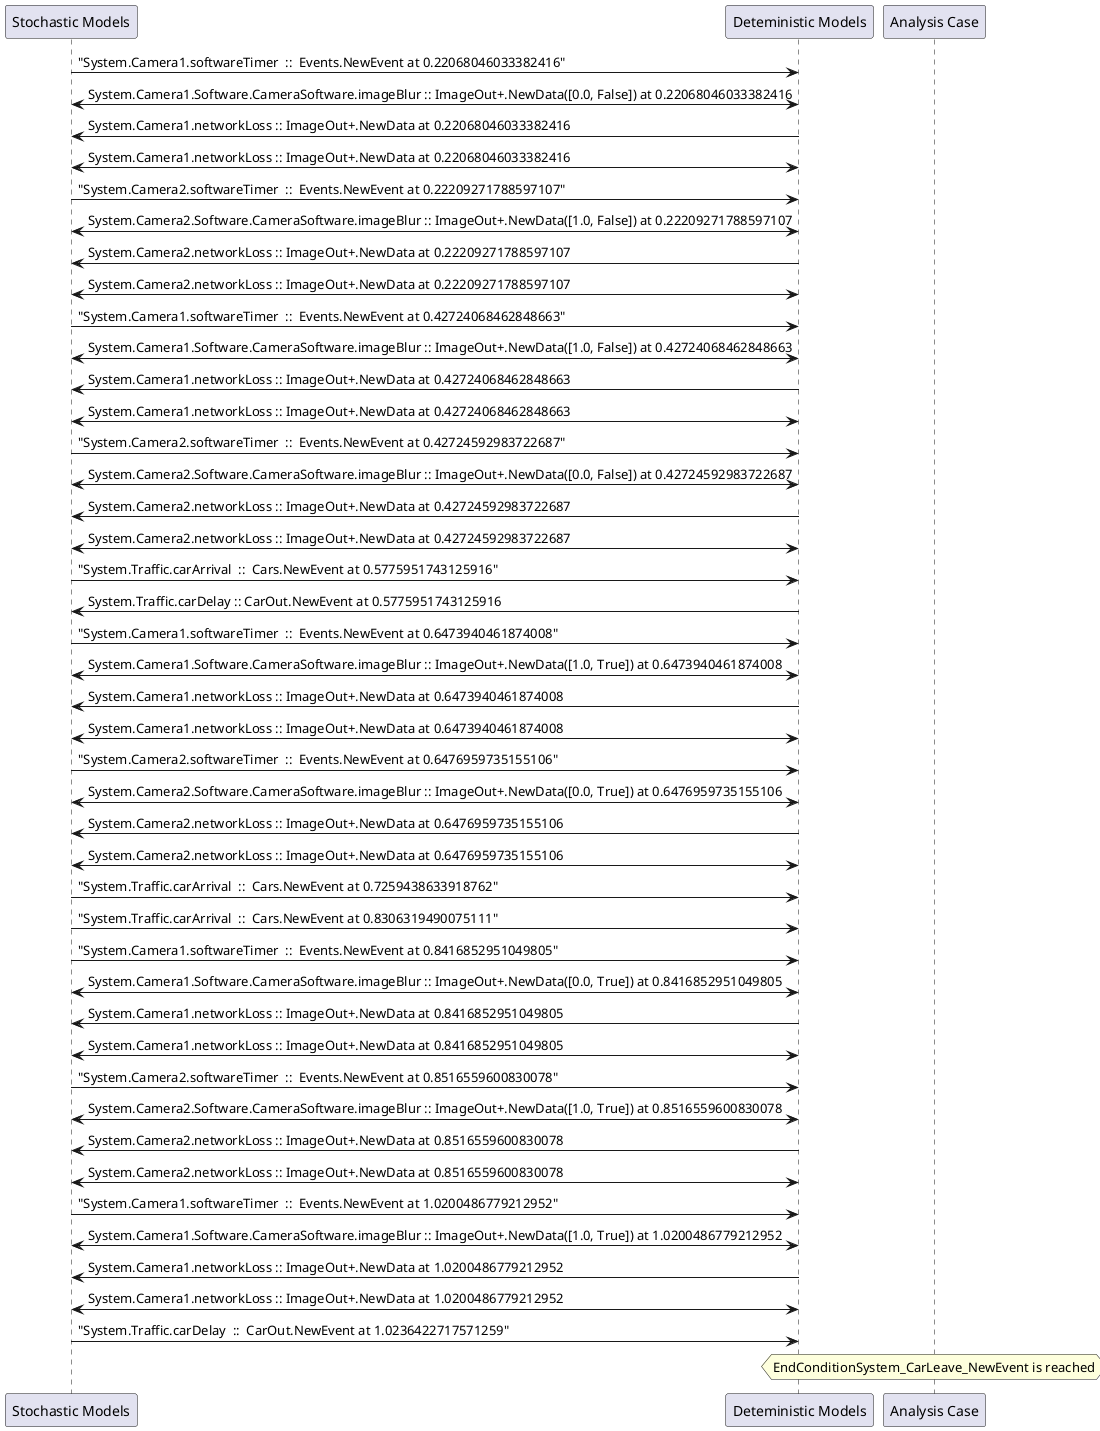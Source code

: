 
	@startuml
	participant "Stochastic Models" as stochmodel
	participant "Deteministic Models" as detmodel
	participant "Analysis Case" as analysis
	{27659_stop} stochmodel -> detmodel : "System.Camera1.softwareTimer  ::  Events.NewEvent at 0.22068046033382416"
detmodel <-> stochmodel : System.Camera1.Software.CameraSoftware.imageBlur :: ImageOut+.NewData([0.0, False]) at 0.22068046033382416
detmodel -> stochmodel : System.Camera1.networkLoss :: ImageOut+.NewData at 0.22068046033382416
detmodel <-> stochmodel : System.Camera1.networkLoss :: ImageOut+.NewData at 0.22068046033382416
{27674_stop} stochmodel -> detmodel : "System.Camera2.softwareTimer  ::  Events.NewEvent at 0.22209271788597107"
detmodel <-> stochmodel : System.Camera2.Software.CameraSoftware.imageBlur :: ImageOut+.NewData([1.0, False]) at 0.22209271788597107
detmodel -> stochmodel : System.Camera2.networkLoss :: ImageOut+.NewData at 0.22209271788597107
detmodel <-> stochmodel : System.Camera2.networkLoss :: ImageOut+.NewData at 0.22209271788597107
{27660_stop} stochmodel -> detmodel : "System.Camera1.softwareTimer  ::  Events.NewEvent at 0.42724068462848663"
detmodel <-> stochmodel : System.Camera1.Software.CameraSoftware.imageBlur :: ImageOut+.NewData([1.0, False]) at 0.42724068462848663
detmodel -> stochmodel : System.Camera1.networkLoss :: ImageOut+.NewData at 0.42724068462848663
detmodel <-> stochmodel : System.Camera1.networkLoss :: ImageOut+.NewData at 0.42724068462848663
{27675_stop} stochmodel -> detmodel : "System.Camera2.softwareTimer  ::  Events.NewEvent at 0.42724592983722687"
detmodel <-> stochmodel : System.Camera2.Software.CameraSoftware.imageBlur :: ImageOut+.NewData([0.0, False]) at 0.42724592983722687
detmodel -> stochmodel : System.Camera2.networkLoss :: ImageOut+.NewData at 0.42724592983722687
detmodel <-> stochmodel : System.Camera2.networkLoss :: ImageOut+.NewData at 0.42724592983722687
{27689_stop} stochmodel -> detmodel : "System.Traffic.carArrival  ::  Cars.NewEvent at 0.5775951743125916"
{27700_start} detmodel -> stochmodel : System.Traffic.carDelay :: CarOut.NewEvent at 0.5775951743125916
{27661_stop} stochmodel -> detmodel : "System.Camera1.softwareTimer  ::  Events.NewEvent at 0.6473940461874008"
detmodel <-> stochmodel : System.Camera1.Software.CameraSoftware.imageBlur :: ImageOut+.NewData([1.0, True]) at 0.6473940461874008
detmodel -> stochmodel : System.Camera1.networkLoss :: ImageOut+.NewData at 0.6473940461874008
detmodel <-> stochmodel : System.Camera1.networkLoss :: ImageOut+.NewData at 0.6473940461874008
{27676_stop} stochmodel -> detmodel : "System.Camera2.softwareTimer  ::  Events.NewEvent at 0.6476959735155106"
detmodel <-> stochmodel : System.Camera2.Software.CameraSoftware.imageBlur :: ImageOut+.NewData([0.0, True]) at 0.6476959735155106
detmodel -> stochmodel : System.Camera2.networkLoss :: ImageOut+.NewData at 0.6476959735155106
detmodel <-> stochmodel : System.Camera2.networkLoss :: ImageOut+.NewData at 0.6476959735155106
{27690_stop} stochmodel -> detmodel : "System.Traffic.carArrival  ::  Cars.NewEvent at 0.7259438633918762"
{27691_stop} stochmodel -> detmodel : "System.Traffic.carArrival  ::  Cars.NewEvent at 0.8306319490075111"
{27662_stop} stochmodel -> detmodel : "System.Camera1.softwareTimer  ::  Events.NewEvent at 0.8416852951049805"
detmodel <-> stochmodel : System.Camera1.Software.CameraSoftware.imageBlur :: ImageOut+.NewData([0.0, True]) at 0.8416852951049805
detmodel -> stochmodel : System.Camera1.networkLoss :: ImageOut+.NewData at 0.8416852951049805
detmodel <-> stochmodel : System.Camera1.networkLoss :: ImageOut+.NewData at 0.8416852951049805
{27677_stop} stochmodel -> detmodel : "System.Camera2.softwareTimer  ::  Events.NewEvent at 0.8516559600830078"
detmodel <-> stochmodel : System.Camera2.Software.CameraSoftware.imageBlur :: ImageOut+.NewData([1.0, True]) at 0.8516559600830078
detmodel -> stochmodel : System.Camera2.networkLoss :: ImageOut+.NewData at 0.8516559600830078
detmodel <-> stochmodel : System.Camera2.networkLoss :: ImageOut+.NewData at 0.8516559600830078
{27663_stop} stochmodel -> detmodel : "System.Camera1.softwareTimer  ::  Events.NewEvent at 1.0200486779212952"
detmodel <-> stochmodel : System.Camera1.Software.CameraSoftware.imageBlur :: ImageOut+.NewData([1.0, True]) at 1.0200486779212952
detmodel -> stochmodel : System.Camera1.networkLoss :: ImageOut+.NewData at 1.0200486779212952
detmodel <-> stochmodel : System.Camera1.networkLoss :: ImageOut+.NewData at 1.0200486779212952
{27700_stop} stochmodel -> detmodel : "System.Traffic.carDelay  ::  CarOut.NewEvent at 1.0236422717571259"
{27700_start} <-> {27700_stop} : delay
hnote over analysis 
EndConditionSystem_CarLeave_NewEvent is reached
endnote
@enduml